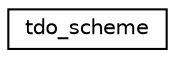 digraph "Graphical Class Hierarchy"
{
  edge [fontname="Helvetica",fontsize="10",labelfontname="Helvetica",labelfontsize="10"];
  node [fontname="Helvetica",fontsize="10",shape=record];
  rankdir="LR";
  Node0 [label="tdo_scheme",height=0.2,width=0.4,color="black", fillcolor="white", style="filled",URL="$d7/dbc/classtdo__scheme.html"];
}
